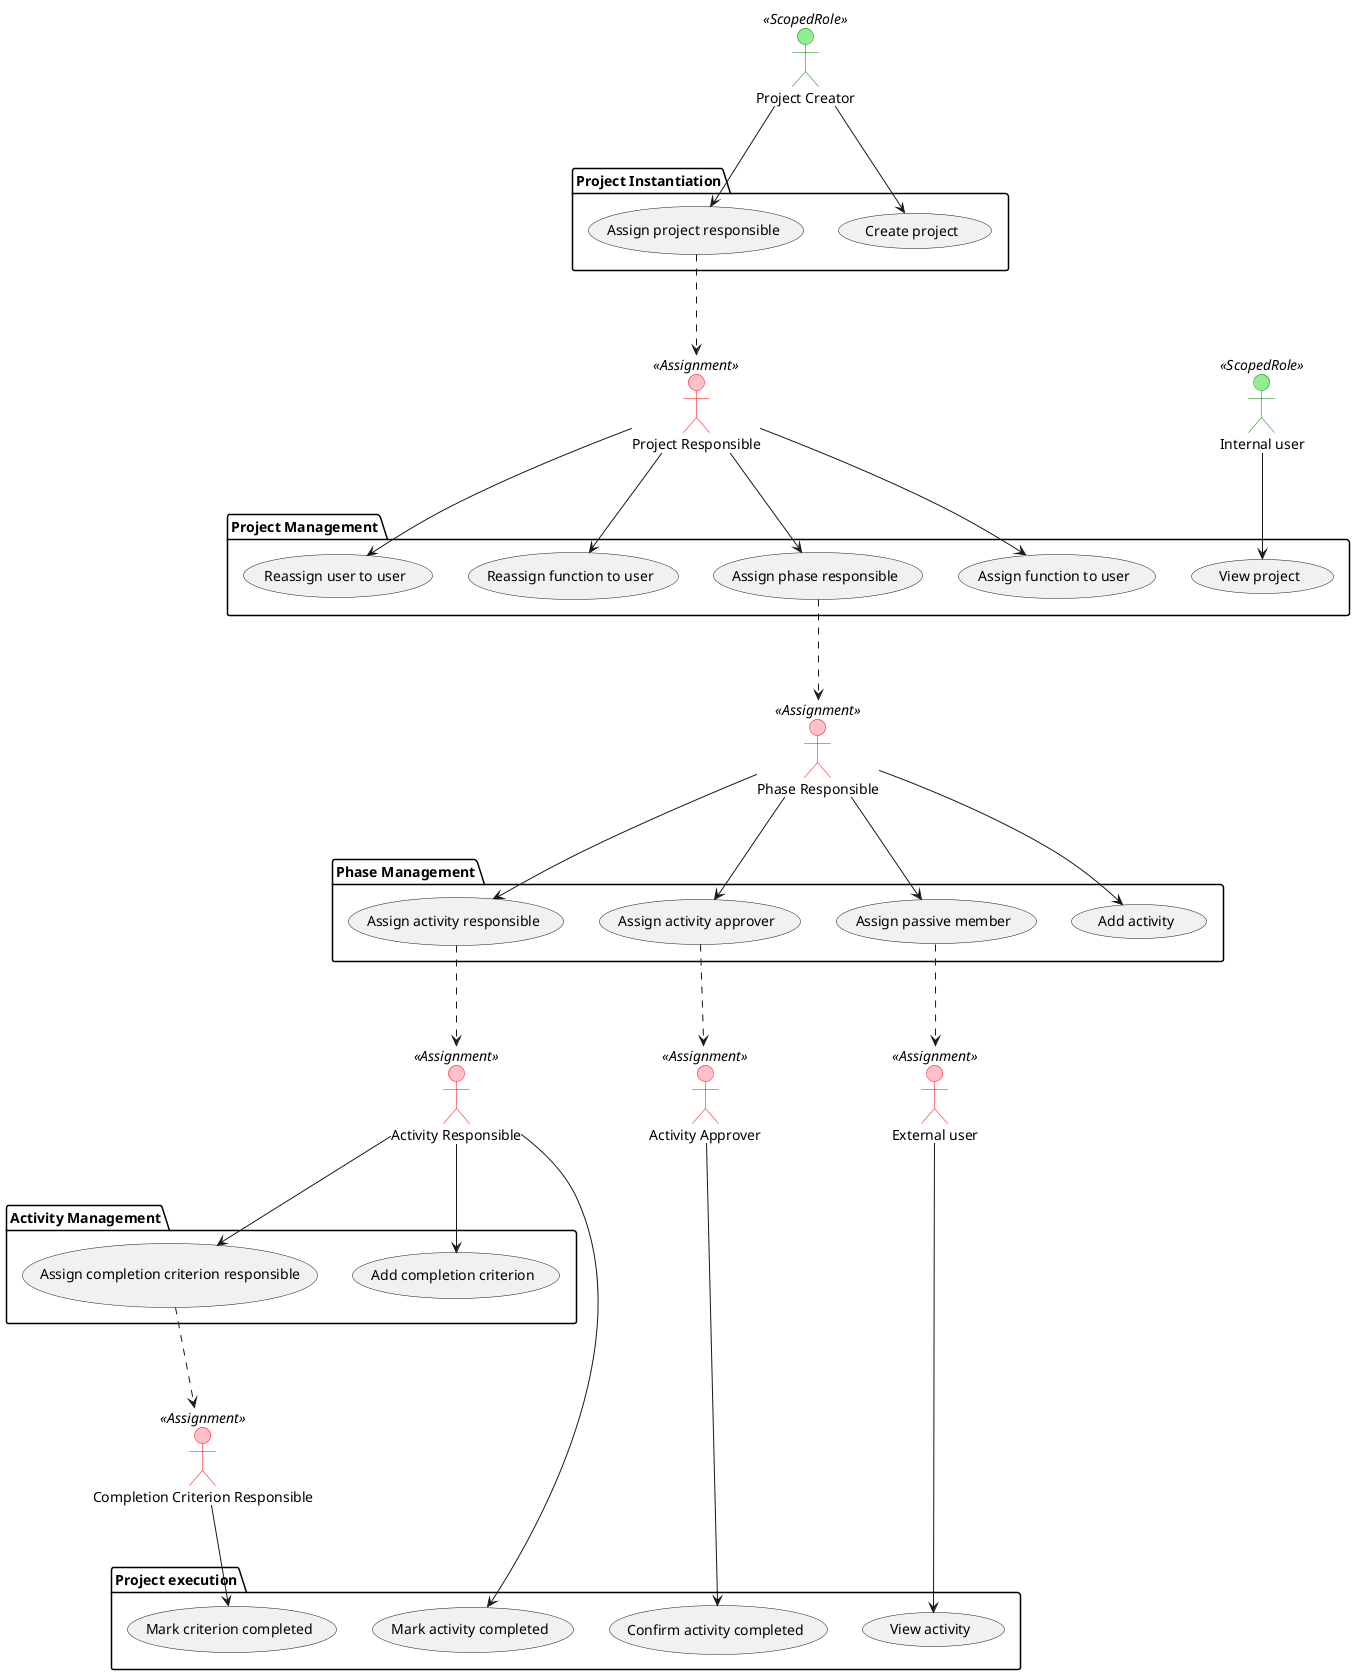 @startuml

skinparam ranksep 100
skinparam ActorBackgroundColor<<Assignment>> #pink
skinparam ActorBorderColor<<Assignment>> #red
skinparam ActorBackgroundColor<<ScopedRole>> #lightgreen
skinparam ActorBorderColor<<ScopedRole>> #green

actor "Project Creator" as projectCreator <<ScopedRole>>
actor "Internal user" as projectObserver <<ScopedRole>>
actor "Project Responsible" as projectResponsible <<Assignment>>
actor "Phase Responsible" as phaseResponsible <<Assignment>>
actor "Activity Responsible" as activityResponsible <<Assignment>>
actor "Activity Approver" as activityApprover <<Assignment>>
actor "External user" as activityObserver <<Assignment>>
actor "Completion Criterion Responsible" as criterionResponsible <<Assignment>>

package "Project Instantiation" {
    usecase "Create project" as project_create
    usecase "Assign project responsible" as project_assign
}

package "Project Management" {
    usecase "View project" as project_view 
    usecase "Assign function to user" as function_assign
    usecase "Assign phase responsible" as phase_assign
    usecase "Reassign function to user" as function_reassign
    usecase "Reassign user to user" as user_reassign 
}


package "Phase Management" {
    usecase "Add activity" as activity_add
    usecase "Assign activity responsible" as activity_assign
    usecase "Assign activity approver" as activity_assign_approver
    usecase "Assign passive member" as activity_assign_observer
}

package "Activity Management" {
    usecase "Add completion criterion" as criterion_add
    usecase "Assign completion criterion responsible" as criterion_assign
}

package "Project execution" {
    usecase "View activity" as activity_view
    usecase "Mark activity completed" as activity_completed
    usecase "Confirm activity completed" as activity_confirmed
    usecase "Mark criterion completed" as criterion_completed
}

projectCreator --> project_create
projectCreator --> project_assign
project_assign ..> projectResponsible

projectResponsible --> function_assign
projectResponsible --> phase_assign
projectResponsible --> function_reassign
projectResponsible --> user_reassign

phase_assign ..> phaseResponsible
phaseResponsible --> activity_add
phaseResponsible --> activity_assign
phaseResponsible --> activity_assign_approver
phaseResponsible --> activity_assign_observer

activity_assign ..> activityResponsible
activity_assign_approver ..> activityApprover
activity_assign_observer ..> activityObserver

activityResponsible --> criterion_add
activityResponsible --> criterion_assign
activityResponsible --> activity_completed

criterion_assign ..> criterionResponsible
criterionResponsible --> criterion_completed

activityApprover --> activity_confirmed

activityObserver --> activity_view

projectObserver --> project_view 

@enduml

